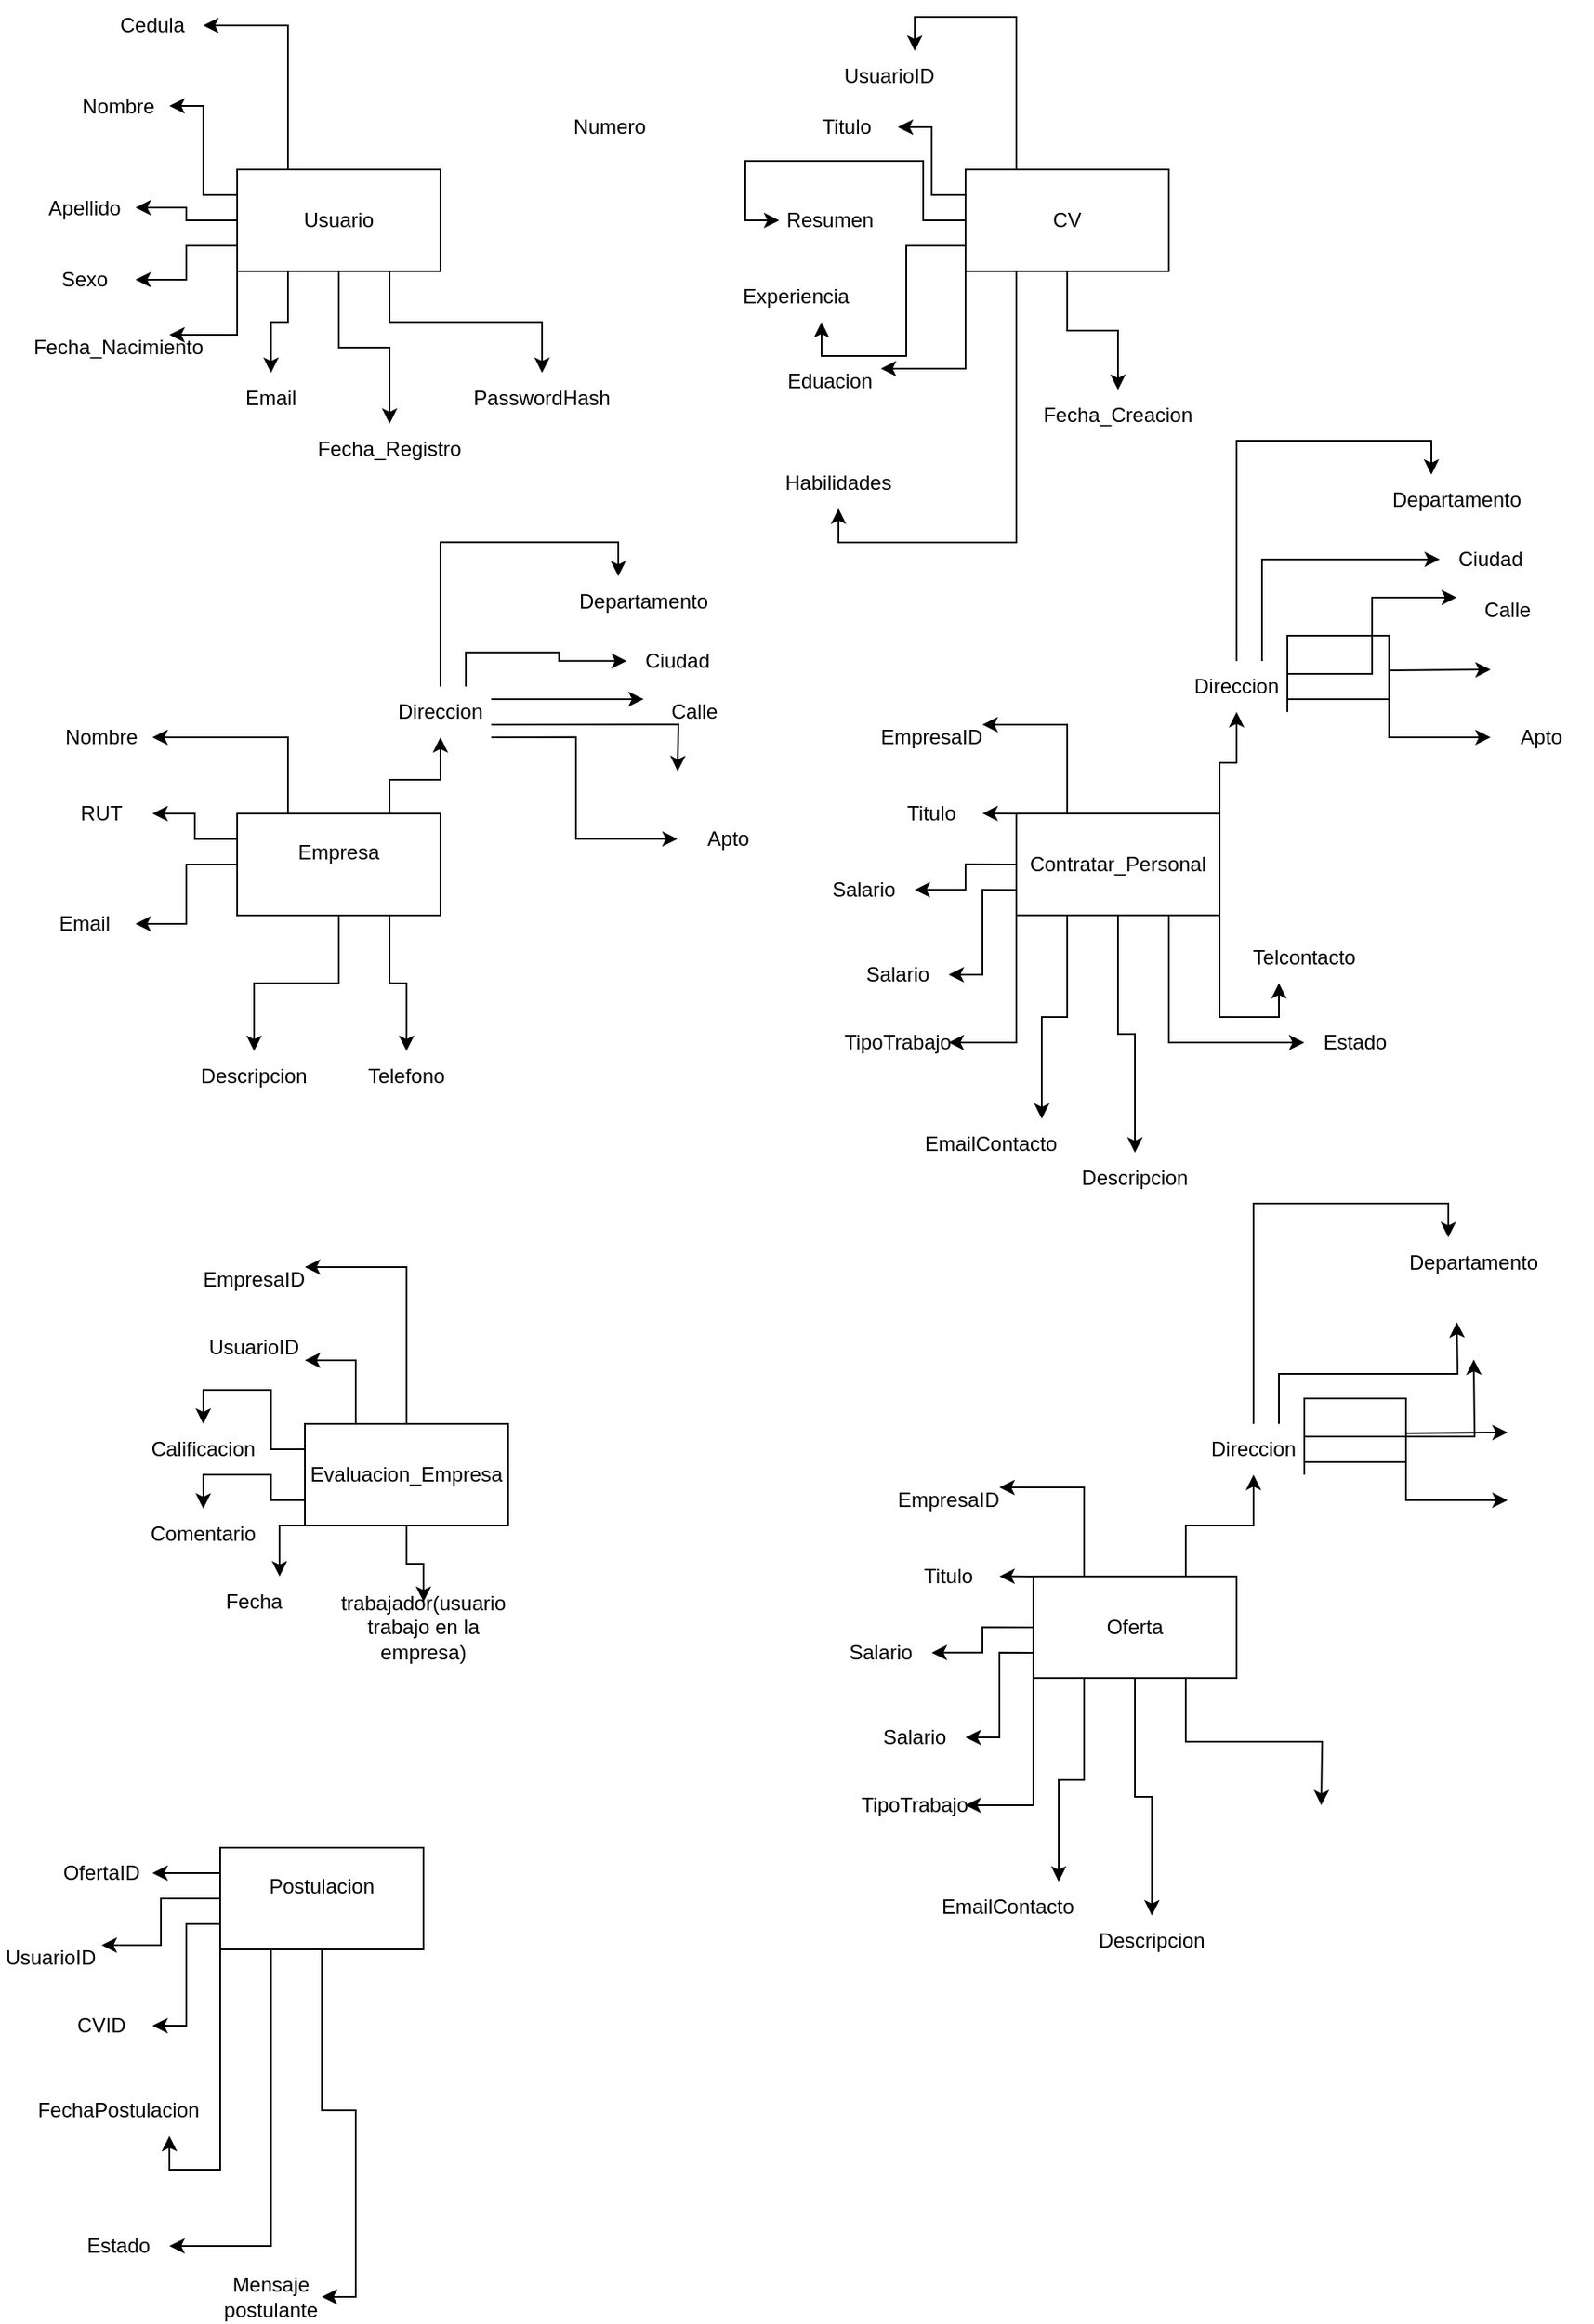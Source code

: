 <mxfile version="28.2.5">
  <diagram name="Page-1" id="8eJVJLrUUK0SaKUUy8hl">
    <mxGraphModel grid="1" page="1" gridSize="10" guides="1" tooltips="1" connect="1" arrows="1" fold="1" pageScale="1" pageWidth="850" pageHeight="1100" math="0" shadow="0">
      <root>
        <mxCell id="0" />
        <mxCell id="1" parent="0" />
        <mxCell id="w5va3JjHu1okgg3ugW5S-12" style="edgeStyle=orthogonalEdgeStyle;rounded=0;orthogonalLoop=1;jettySize=auto;html=1;exitX=0.5;exitY=1;exitDx=0;exitDy=0;entryX=0.5;entryY=0;entryDx=0;entryDy=0;" edge="1" parent="1" source="6ogqMMXzpXlUR42lpUt_-1" target="w5va3JjHu1okgg3ugW5S-11">
          <mxGeometry relative="1" as="geometry" />
        </mxCell>
        <mxCell id="w5va3JjHu1okgg3ugW5S-14" style="edgeStyle=orthogonalEdgeStyle;rounded=0;orthogonalLoop=1;jettySize=auto;html=1;exitX=0.25;exitY=1;exitDx=0;exitDy=0;entryX=0.5;entryY=1;entryDx=0;entryDy=0;" edge="1" parent="1" source="6ogqMMXzpXlUR42lpUt_-1" target="w5va3JjHu1okgg3ugW5S-10">
          <mxGeometry relative="1" as="geometry" />
        </mxCell>
        <mxCell id="w5va3JjHu1okgg3ugW5S-15" style="edgeStyle=orthogonalEdgeStyle;rounded=0;orthogonalLoop=1;jettySize=auto;html=1;exitX=0;exitY=1;exitDx=0;exitDy=0;entryX=1;entryY=0.25;entryDx=0;entryDy=0;" edge="1" parent="1" source="6ogqMMXzpXlUR42lpUt_-1" target="w5va3JjHu1okgg3ugW5S-9">
          <mxGeometry relative="1" as="geometry" />
        </mxCell>
        <mxCell id="w5va3JjHu1okgg3ugW5S-16" style="edgeStyle=orthogonalEdgeStyle;rounded=0;orthogonalLoop=1;jettySize=auto;html=1;exitX=0;exitY=0.75;exitDx=0;exitDy=0;entryX=0.75;entryY=1;entryDx=0;entryDy=0;" edge="1" parent="1" source="6ogqMMXzpXlUR42lpUt_-1" target="w5va3JjHu1okgg3ugW5S-8">
          <mxGeometry relative="1" as="geometry" />
        </mxCell>
        <mxCell id="w5va3JjHu1okgg3ugW5S-18" style="edgeStyle=orthogonalEdgeStyle;rounded=0;orthogonalLoop=1;jettySize=auto;html=1;exitX=0;exitY=0.5;exitDx=0;exitDy=0;entryX=0;entryY=0.5;entryDx=0;entryDy=0;" edge="1" parent="1" source="6ogqMMXzpXlUR42lpUt_-1" target="w5va3JjHu1okgg3ugW5S-7">
          <mxGeometry relative="1" as="geometry" />
        </mxCell>
        <mxCell id="w5va3JjHu1okgg3ugW5S-19" style="edgeStyle=orthogonalEdgeStyle;rounded=0;orthogonalLoop=1;jettySize=auto;html=1;exitX=0;exitY=0.25;exitDx=0;exitDy=0;entryX=1;entryY=0.5;entryDx=0;entryDy=0;" edge="1" parent="1" source="6ogqMMXzpXlUR42lpUt_-1" target="w5va3JjHu1okgg3ugW5S-6">
          <mxGeometry relative="1" as="geometry" />
        </mxCell>
        <mxCell id="w5va3JjHu1okgg3ugW5S-20" style="edgeStyle=orthogonalEdgeStyle;rounded=0;orthogonalLoop=1;jettySize=auto;html=1;exitX=0.25;exitY=0;exitDx=0;exitDy=0;entryX=0.75;entryY=0;entryDx=0;entryDy=0;" edge="1" parent="1" source="6ogqMMXzpXlUR42lpUt_-1" target="w5va3JjHu1okgg3ugW5S-5">
          <mxGeometry relative="1" as="geometry" />
        </mxCell>
        <mxCell id="6ogqMMXzpXlUR42lpUt_-1" value="CV" style="rounded=0;whiteSpace=wrap;html=1;" vertex="1" parent="1">
          <mxGeometry x="470" y="170" width="120" height="60" as="geometry" />
        </mxCell>
        <mxCell id="6ogqMMXzpXlUR42lpUt_-32" style="edgeStyle=orthogonalEdgeStyle;rounded=0;orthogonalLoop=1;jettySize=auto;html=1;exitX=0.75;exitY=1;exitDx=0;exitDy=0;entryX=0.5;entryY=0;entryDx=0;entryDy=0;" edge="1" parent="1" source="6ogqMMXzpXlUR42lpUt_-2" target="6ogqMMXzpXlUR42lpUt_-16">
          <mxGeometry relative="1" as="geometry" />
        </mxCell>
        <mxCell id="6ogqMMXzpXlUR42lpUt_-33" style="edgeStyle=orthogonalEdgeStyle;rounded=0;orthogonalLoop=1;jettySize=auto;html=1;exitX=0.5;exitY=1;exitDx=0;exitDy=0;entryX=0.5;entryY=0;entryDx=0;entryDy=0;" edge="1" parent="1" source="6ogqMMXzpXlUR42lpUt_-2" target="6ogqMMXzpXlUR42lpUt_-17">
          <mxGeometry relative="1" as="geometry" />
        </mxCell>
        <mxCell id="6ogqMMXzpXlUR42lpUt_-34" style="edgeStyle=orthogonalEdgeStyle;rounded=0;orthogonalLoop=1;jettySize=auto;html=1;exitX=0.25;exitY=1;exitDx=0;exitDy=0;entryX=0.5;entryY=0;entryDx=0;entryDy=0;" edge="1" parent="1" source="6ogqMMXzpXlUR42lpUt_-2" target="6ogqMMXzpXlUR42lpUt_-14">
          <mxGeometry relative="1" as="geometry" />
        </mxCell>
        <mxCell id="6ogqMMXzpXlUR42lpUt_-35" style="edgeStyle=orthogonalEdgeStyle;rounded=0;orthogonalLoop=1;jettySize=auto;html=1;exitX=0;exitY=1;exitDx=0;exitDy=0;entryX=1;entryY=0.25;entryDx=0;entryDy=0;" edge="1" parent="1" source="6ogqMMXzpXlUR42lpUt_-2" target="6ogqMMXzpXlUR42lpUt_-15">
          <mxGeometry relative="1" as="geometry" />
        </mxCell>
        <mxCell id="6ogqMMXzpXlUR42lpUt_-36" style="edgeStyle=orthogonalEdgeStyle;rounded=0;orthogonalLoop=1;jettySize=auto;html=1;exitX=0;exitY=0.75;exitDx=0;exitDy=0;entryX=1;entryY=0.5;entryDx=0;entryDy=0;" edge="1" parent="1" source="6ogqMMXzpXlUR42lpUt_-2" target="6ogqMMXzpXlUR42lpUt_-21">
          <mxGeometry relative="1" as="geometry" />
        </mxCell>
        <mxCell id="6ogqMMXzpXlUR42lpUt_-37" style="edgeStyle=orthogonalEdgeStyle;rounded=0;orthogonalLoop=1;jettySize=auto;html=1;exitX=0;exitY=0.5;exitDx=0;exitDy=0;entryX=1;entryY=0.25;entryDx=0;entryDy=0;" edge="1" parent="1" source="6ogqMMXzpXlUR42lpUt_-2" target="6ogqMMXzpXlUR42lpUt_-11">
          <mxGeometry relative="1" as="geometry" />
        </mxCell>
        <mxCell id="6ogqMMXzpXlUR42lpUt_-38" style="edgeStyle=orthogonalEdgeStyle;rounded=0;orthogonalLoop=1;jettySize=auto;html=1;exitX=0;exitY=0.25;exitDx=0;exitDy=0;entryX=1;entryY=0.25;entryDx=0;entryDy=0;" edge="1" parent="1" source="6ogqMMXzpXlUR42lpUt_-2" target="6ogqMMXzpXlUR42lpUt_-9">
          <mxGeometry relative="1" as="geometry" />
        </mxCell>
        <mxCell id="6ogqMMXzpXlUR42lpUt_-39" style="edgeStyle=orthogonalEdgeStyle;rounded=0;orthogonalLoop=1;jettySize=auto;html=1;exitX=0.25;exitY=0;exitDx=0;exitDy=0;entryX=1;entryY=0.5;entryDx=0;entryDy=0;" edge="1" parent="1" source="6ogqMMXzpXlUR42lpUt_-2" target="6ogqMMXzpXlUR42lpUt_-13">
          <mxGeometry relative="1" as="geometry" />
        </mxCell>
        <mxCell id="6ogqMMXzpXlUR42lpUt_-2" value="Usuario" style="rounded=0;whiteSpace=wrap;html=1;" vertex="1" parent="1">
          <mxGeometry x="40" y="170" width="120" height="60" as="geometry" />
        </mxCell>
        <mxCell id="w5va3JjHu1okgg3ugW5S-27" style="edgeStyle=orthogonalEdgeStyle;rounded=0;orthogonalLoop=1;jettySize=auto;html=1;exitX=0.25;exitY=0;exitDx=0;exitDy=0;entryX=1;entryY=0.5;entryDx=0;entryDy=0;" edge="1" parent="1" source="6ogqMMXzpXlUR42lpUt_-3" target="w5va3JjHu1okgg3ugW5S-21">
          <mxGeometry relative="1" as="geometry" />
        </mxCell>
        <mxCell id="w5va3JjHu1okgg3ugW5S-28" style="edgeStyle=orthogonalEdgeStyle;rounded=0;orthogonalLoop=1;jettySize=auto;html=1;exitX=0;exitY=0.25;exitDx=0;exitDy=0;entryX=1;entryY=0.5;entryDx=0;entryDy=0;" edge="1" parent="1" source="6ogqMMXzpXlUR42lpUt_-3" target="w5va3JjHu1okgg3ugW5S-22">
          <mxGeometry relative="1" as="geometry" />
        </mxCell>
        <mxCell id="w5va3JjHu1okgg3ugW5S-29" style="edgeStyle=orthogonalEdgeStyle;rounded=0;orthogonalLoop=1;jettySize=auto;html=1;exitX=0;exitY=0.5;exitDx=0;exitDy=0;entryX=1;entryY=0.5;entryDx=0;entryDy=0;" edge="1" parent="1" source="6ogqMMXzpXlUR42lpUt_-3" target="w5va3JjHu1okgg3ugW5S-23">
          <mxGeometry relative="1" as="geometry" />
        </mxCell>
        <mxCell id="w5va3JjHu1okgg3ugW5S-30" style="edgeStyle=orthogonalEdgeStyle;rounded=0;orthogonalLoop=1;jettySize=auto;html=1;exitX=0.5;exitY=1;exitDx=0;exitDy=0;entryX=0.5;entryY=0;entryDx=0;entryDy=0;" edge="1" parent="1" source="6ogqMMXzpXlUR42lpUt_-3" target="w5va3JjHu1okgg3ugW5S-26">
          <mxGeometry relative="1" as="geometry" />
        </mxCell>
        <mxCell id="w5va3JjHu1okgg3ugW5S-31" style="edgeStyle=orthogonalEdgeStyle;rounded=0;orthogonalLoop=1;jettySize=auto;html=1;exitX=0.75;exitY=1;exitDx=0;exitDy=0;entryX=0.5;entryY=0;entryDx=0;entryDy=0;" edge="1" parent="1" source="6ogqMMXzpXlUR42lpUt_-3" target="w5va3JjHu1okgg3ugW5S-24">
          <mxGeometry relative="1" as="geometry" />
        </mxCell>
        <mxCell id="w5va3JjHu1okgg3ugW5S-32" style="edgeStyle=orthogonalEdgeStyle;rounded=0;orthogonalLoop=1;jettySize=auto;html=1;exitX=0.75;exitY=0;exitDx=0;exitDy=0;" edge="1" parent="1" source="6ogqMMXzpXlUR42lpUt_-3" target="6ogqMMXzpXlUR42lpUt_-8">
          <mxGeometry relative="1" as="geometry">
            <mxPoint x="160" y="510" as="targetPoint" />
            <Array as="points">
              <mxPoint x="130" y="530" />
              <mxPoint x="160" y="530" />
            </Array>
          </mxGeometry>
        </mxCell>
        <mxCell id="6ogqMMXzpXlUR42lpUt_-3" value="Empresa&lt;div&gt;&lt;br&gt;&lt;/div&gt;" style="rounded=0;whiteSpace=wrap;html=1;" vertex="1" parent="1">
          <mxGeometry x="40" y="550" width="120" height="60" as="geometry" />
        </mxCell>
        <mxCell id="w5va3JjHu1okgg3ugW5S-129" style="edgeStyle=orthogonalEdgeStyle;rounded=0;orthogonalLoop=1;jettySize=auto;html=1;exitX=0.5;exitY=0;exitDx=0;exitDy=0;entryX=1;entryY=0.25;entryDx=0;entryDy=0;" edge="1" parent="1" source="6ogqMMXzpXlUR42lpUt_-5" target="w5va3JjHu1okgg3ugW5S-123">
          <mxGeometry relative="1" as="geometry" />
        </mxCell>
        <mxCell id="w5va3JjHu1okgg3ugW5S-130" style="edgeStyle=orthogonalEdgeStyle;rounded=0;orthogonalLoop=1;jettySize=auto;html=1;exitX=0.25;exitY=0;exitDx=0;exitDy=0;entryX=1;entryY=0.75;entryDx=0;entryDy=0;" edge="1" parent="1" source="6ogqMMXzpXlUR42lpUt_-5" target="w5va3JjHu1okgg3ugW5S-124">
          <mxGeometry relative="1" as="geometry" />
        </mxCell>
        <mxCell id="w5va3JjHu1okgg3ugW5S-131" style="edgeStyle=orthogonalEdgeStyle;rounded=0;orthogonalLoop=1;jettySize=auto;html=1;exitX=0;exitY=0.25;exitDx=0;exitDy=0;entryX=0.5;entryY=0;entryDx=0;entryDy=0;" edge="1" parent="1" source="6ogqMMXzpXlUR42lpUt_-5" target="w5va3JjHu1okgg3ugW5S-125">
          <mxGeometry relative="1" as="geometry" />
        </mxCell>
        <mxCell id="w5va3JjHu1okgg3ugW5S-132" style="edgeStyle=orthogonalEdgeStyle;rounded=0;orthogonalLoop=1;jettySize=auto;html=1;exitX=0;exitY=0.75;exitDx=0;exitDy=0;entryX=0.5;entryY=0;entryDx=0;entryDy=0;" edge="1" parent="1" source="6ogqMMXzpXlUR42lpUt_-5" target="w5va3JjHu1okgg3ugW5S-126">
          <mxGeometry relative="1" as="geometry" />
        </mxCell>
        <mxCell id="w5va3JjHu1okgg3ugW5S-133" style="edgeStyle=orthogonalEdgeStyle;rounded=0;orthogonalLoop=1;jettySize=auto;html=1;exitX=0;exitY=1;exitDx=0;exitDy=0;entryX=0.75;entryY=0;entryDx=0;entryDy=0;" edge="1" parent="1" source="6ogqMMXzpXlUR42lpUt_-5" target="w5va3JjHu1okgg3ugW5S-127">
          <mxGeometry relative="1" as="geometry" />
        </mxCell>
        <mxCell id="w5va3JjHu1okgg3ugW5S-134" style="edgeStyle=orthogonalEdgeStyle;rounded=0;orthogonalLoop=1;jettySize=auto;html=1;exitX=0.5;exitY=1;exitDx=0;exitDy=0;entryX=0.5;entryY=0;entryDx=0;entryDy=0;" edge="1" parent="1" source="6ogqMMXzpXlUR42lpUt_-5" target="w5va3JjHu1okgg3ugW5S-128">
          <mxGeometry relative="1" as="geometry" />
        </mxCell>
        <mxCell id="6ogqMMXzpXlUR42lpUt_-5" value="Evaluacion_Empresa" style="rounded=0;whiteSpace=wrap;html=1;" vertex="1" parent="1">
          <mxGeometry x="80" y="910" width="120" height="60" as="geometry" />
        </mxCell>
        <mxCell id="w5va3JjHu1okgg3ugW5S-43" style="edgeStyle=orthogonalEdgeStyle;rounded=0;orthogonalLoop=1;jettySize=auto;html=1;exitX=0.25;exitY=0;exitDx=0;exitDy=0;entryX=1;entryY=0.25;entryDx=0;entryDy=0;" edge="1" parent="1" source="6ogqMMXzpXlUR42lpUt_-6" target="w5va3JjHu1okgg3ugW5S-33">
          <mxGeometry relative="1" as="geometry" />
        </mxCell>
        <mxCell id="w5va3JjHu1okgg3ugW5S-44" style="edgeStyle=orthogonalEdgeStyle;rounded=0;orthogonalLoop=1;jettySize=auto;html=1;exitX=0;exitY=0;exitDx=0;exitDy=0;entryX=1;entryY=0.5;entryDx=0;entryDy=0;" edge="1" parent="1" source="6ogqMMXzpXlUR42lpUt_-6" target="w5va3JjHu1okgg3ugW5S-34">
          <mxGeometry relative="1" as="geometry" />
        </mxCell>
        <mxCell id="w5va3JjHu1okgg3ugW5S-45" style="edgeStyle=orthogonalEdgeStyle;rounded=0;orthogonalLoop=1;jettySize=auto;html=1;exitX=0;exitY=0.5;exitDx=0;exitDy=0;entryX=1;entryY=0.5;entryDx=0;entryDy=0;" edge="1" parent="1" source="6ogqMMXzpXlUR42lpUt_-6" target="w5va3JjHu1okgg3ugW5S-36">
          <mxGeometry relative="1" as="geometry" />
        </mxCell>
        <mxCell id="w5va3JjHu1okgg3ugW5S-48" style="edgeStyle=orthogonalEdgeStyle;rounded=0;orthogonalLoop=1;jettySize=auto;html=1;exitX=0;exitY=0.75;exitDx=0;exitDy=0;entryX=1;entryY=0.5;entryDx=0;entryDy=0;" edge="1" parent="1" source="6ogqMMXzpXlUR42lpUt_-6" target="w5va3JjHu1okgg3ugW5S-37">
          <mxGeometry relative="1" as="geometry" />
        </mxCell>
        <mxCell id="w5va3JjHu1okgg3ugW5S-51" style="edgeStyle=orthogonalEdgeStyle;rounded=0;orthogonalLoop=1;jettySize=auto;html=1;exitX=0;exitY=1;exitDx=0;exitDy=0;entryX=1;entryY=0.5;entryDx=0;entryDy=0;" edge="1" parent="1" source="6ogqMMXzpXlUR42lpUt_-6" target="w5va3JjHu1okgg3ugW5S-38">
          <mxGeometry relative="1" as="geometry" />
        </mxCell>
        <mxCell id="w5va3JjHu1okgg3ugW5S-52" style="edgeStyle=orthogonalEdgeStyle;rounded=0;orthogonalLoop=1;jettySize=auto;html=1;exitX=0.25;exitY=1;exitDx=0;exitDy=0;entryX=1;entryY=0;entryDx=0;entryDy=0;" edge="1" parent="1" source="6ogqMMXzpXlUR42lpUt_-6" target="w5va3JjHu1okgg3ugW5S-39">
          <mxGeometry relative="1" as="geometry" />
        </mxCell>
        <mxCell id="w5va3JjHu1okgg3ugW5S-53" style="edgeStyle=orthogonalEdgeStyle;rounded=0;orthogonalLoop=1;jettySize=auto;html=1;exitX=0.5;exitY=1;exitDx=0;exitDy=0;entryX=0.5;entryY=0;entryDx=0;entryDy=0;" edge="1" parent="1" source="6ogqMMXzpXlUR42lpUt_-6" target="w5va3JjHu1okgg3ugW5S-41">
          <mxGeometry relative="1" as="geometry" />
        </mxCell>
        <mxCell id="w5va3JjHu1okgg3ugW5S-54" style="edgeStyle=orthogonalEdgeStyle;rounded=0;orthogonalLoop=1;jettySize=auto;html=1;exitX=0.75;exitY=1;exitDx=0;exitDy=0;entryX=0;entryY=0.5;entryDx=0;entryDy=0;" edge="1" parent="1" source="6ogqMMXzpXlUR42lpUt_-6" target="w5va3JjHu1okgg3ugW5S-42">
          <mxGeometry relative="1" as="geometry" />
        </mxCell>
        <mxCell id="w5va3JjHu1okgg3ugW5S-55" style="edgeStyle=orthogonalEdgeStyle;rounded=0;orthogonalLoop=1;jettySize=auto;html=1;exitX=1;exitY=1;exitDx=0;exitDy=0;entryX=0.25;entryY=1;entryDx=0;entryDy=0;" edge="1" parent="1" source="6ogqMMXzpXlUR42lpUt_-6" target="w5va3JjHu1okgg3ugW5S-40">
          <mxGeometry relative="1" as="geometry" />
        </mxCell>
        <mxCell id="w5va3JjHu1okgg3ugW5S-67" style="edgeStyle=orthogonalEdgeStyle;rounded=0;orthogonalLoop=1;jettySize=auto;html=1;exitX=1;exitY=0;exitDx=0;exitDy=0;entryX=0.5;entryY=1;entryDx=0;entryDy=0;" edge="1" parent="1" source="6ogqMMXzpXlUR42lpUt_-6" target="w5va3JjHu1okgg3ugW5S-62">
          <mxGeometry relative="1" as="geometry" />
        </mxCell>
        <mxCell id="6ogqMMXzpXlUR42lpUt_-6" value="Contratar_Personal" style="rounded=0;whiteSpace=wrap;html=1;" vertex="1" parent="1">
          <mxGeometry x="500" y="549.94" width="120" height="60" as="geometry" />
        </mxCell>
        <mxCell id="6ogqMMXzpXlUR42lpUt_-43" style="edgeStyle=orthogonalEdgeStyle;rounded=0;orthogonalLoop=1;jettySize=auto;html=1;exitX=0.75;exitY=0;exitDx=0;exitDy=0;entryX=0;entryY=0.5;entryDx=0;entryDy=0;" edge="1" parent="1" source="6ogqMMXzpXlUR42lpUt_-8" target="6ogqMMXzpXlUR42lpUt_-23">
          <mxGeometry relative="1" as="geometry" />
        </mxCell>
        <mxCell id="6ogqMMXzpXlUR42lpUt_-46" style="edgeStyle=orthogonalEdgeStyle;rounded=0;orthogonalLoop=1;jettySize=auto;html=1;exitX=1;exitY=0.75;exitDx=0;exitDy=0;entryX=0;entryY=0.5;entryDx=0;entryDy=0;" edge="1" parent="1" source="6ogqMMXzpXlUR42lpUt_-8">
          <mxGeometry relative="1" as="geometry">
            <mxPoint x="300" y="524.94" as="targetPoint" />
          </mxGeometry>
        </mxCell>
        <mxCell id="6ogqMMXzpXlUR42lpUt_-47" style="edgeStyle=orthogonalEdgeStyle;rounded=0;orthogonalLoop=1;jettySize=auto;html=1;exitX=1;exitY=1;exitDx=0;exitDy=0;entryX=0;entryY=0.5;entryDx=0;entryDy=0;" edge="1" parent="1" source="6ogqMMXzpXlUR42lpUt_-8" target="6ogqMMXzpXlUR42lpUt_-26">
          <mxGeometry relative="1" as="geometry">
            <Array as="points">
              <mxPoint x="240" y="504.94" />
              <mxPoint x="240" y="564.94" />
            </Array>
          </mxGeometry>
        </mxCell>
        <mxCell id="w5va3JjHu1okgg3ugW5S-1" style="edgeStyle=orthogonalEdgeStyle;rounded=0;orthogonalLoop=1;jettySize=auto;html=1;exitX=1;exitY=0.25;exitDx=0;exitDy=0;entryX=0;entryY=0.25;entryDx=0;entryDy=0;" edge="1" parent="1" source="6ogqMMXzpXlUR42lpUt_-8" target="6ogqMMXzpXlUR42lpUt_-24">
          <mxGeometry relative="1" as="geometry" />
        </mxCell>
        <mxCell id="w5va3JjHu1okgg3ugW5S-4" style="edgeStyle=orthogonalEdgeStyle;rounded=0;orthogonalLoop=1;jettySize=auto;html=1;exitX=0.5;exitY=0;exitDx=0;exitDy=0;entryX=0.25;entryY=0;entryDx=0;entryDy=0;" edge="1" parent="1" source="6ogqMMXzpXlUR42lpUt_-8" target="6ogqMMXzpXlUR42lpUt_-22">
          <mxGeometry relative="1" as="geometry" />
        </mxCell>
        <mxCell id="6ogqMMXzpXlUR42lpUt_-8" value="&lt;div&gt;Direccion&lt;/div&gt;" style="text;html=1;align=center;verticalAlign=middle;whiteSpace=wrap;rounded=0;" vertex="1" parent="1">
          <mxGeometry x="130" y="474.94" width="60" height="30" as="geometry" />
        </mxCell>
        <mxCell id="6ogqMMXzpXlUR42lpUt_-9" value="Nombre&lt;div&gt;&lt;br&gt;&lt;/div&gt;" style="text;html=1;align=center;verticalAlign=middle;whiteSpace=wrap;rounded=0;" vertex="1" parent="1">
          <mxGeometry x="-60" y="125" width="60" height="30" as="geometry" />
        </mxCell>
        <mxCell id="6ogqMMXzpXlUR42lpUt_-10" style="edgeStyle=orthogonalEdgeStyle;rounded=0;orthogonalLoop=1;jettySize=auto;html=1;exitX=0.5;exitY=1;exitDx=0;exitDy=0;" edge="1" parent="1" source="6ogqMMXzpXlUR42lpUt_-9" target="6ogqMMXzpXlUR42lpUt_-9">
          <mxGeometry relative="1" as="geometry" />
        </mxCell>
        <mxCell id="6ogqMMXzpXlUR42lpUt_-11" value="Apellido&lt;div&gt;&lt;br&gt;&lt;/div&gt;" style="text;html=1;align=center;verticalAlign=middle;whiteSpace=wrap;rounded=0;" vertex="1" parent="1">
          <mxGeometry x="-80" y="185" width="60" height="30" as="geometry" />
        </mxCell>
        <mxCell id="6ogqMMXzpXlUR42lpUt_-13" value="Cedula" style="text;html=1;align=center;verticalAlign=middle;whiteSpace=wrap;rounded=0;" vertex="1" parent="1">
          <mxGeometry x="-40" y="70" width="60" height="30" as="geometry" />
        </mxCell>
        <mxCell id="6ogqMMXzpXlUR42lpUt_-14" value="Email" style="text;html=1;align=center;verticalAlign=middle;whiteSpace=wrap;rounded=0;" vertex="1" parent="1">
          <mxGeometry x="30" y="290" width="60" height="30" as="geometry" />
        </mxCell>
        <mxCell id="6ogqMMXzpXlUR42lpUt_-15" value="Fecha_Nacimiento" style="text;html=1;align=center;verticalAlign=middle;whiteSpace=wrap;rounded=0;" vertex="1" parent="1">
          <mxGeometry x="-60" y="260" width="60" height="30" as="geometry" />
        </mxCell>
        <mxCell id="6ogqMMXzpXlUR42lpUt_-16" value="&lt;div&gt;PasswordHash&lt;/div&gt;" style="text;html=1;align=center;verticalAlign=middle;whiteSpace=wrap;rounded=0;" vertex="1" parent="1">
          <mxGeometry x="190" y="290" width="60" height="30" as="geometry" />
        </mxCell>
        <mxCell id="6ogqMMXzpXlUR42lpUt_-17" value="Fecha_Registro" style="text;html=1;align=center;verticalAlign=middle;whiteSpace=wrap;rounded=0;" vertex="1" parent="1">
          <mxGeometry x="100" y="320" width="60" height="30" as="geometry" />
        </mxCell>
        <mxCell id="6ogqMMXzpXlUR42lpUt_-21" value="Sexo" style="text;html=1;align=center;verticalAlign=middle;whiteSpace=wrap;rounded=0;" vertex="1" parent="1">
          <mxGeometry x="-80" y="220" width="60" height="30" as="geometry" />
        </mxCell>
        <mxCell id="6ogqMMXzpXlUR42lpUt_-22" value="Departamento" style="text;html=1;align=center;verticalAlign=middle;whiteSpace=wrap;rounded=0;" vertex="1" parent="1">
          <mxGeometry x="250" y="409.94" width="60" height="30" as="geometry" />
        </mxCell>
        <mxCell id="6ogqMMXzpXlUR42lpUt_-23" value="Ciudad" style="text;html=1;align=center;verticalAlign=middle;whiteSpace=wrap;rounded=0;" vertex="1" parent="1">
          <mxGeometry x="270" y="444.94" width="60" height="30" as="geometry" />
        </mxCell>
        <mxCell id="6ogqMMXzpXlUR42lpUt_-24" value="Calle" style="text;html=1;align=center;verticalAlign=middle;whiteSpace=wrap;rounded=0;" vertex="1" parent="1">
          <mxGeometry x="280" y="474.94" width="60" height="30" as="geometry" />
        </mxCell>
        <mxCell id="6ogqMMXzpXlUR42lpUt_-25" value="Numero" style="text;html=1;align=center;verticalAlign=middle;whiteSpace=wrap;rounded=0;" vertex="1" parent="1">
          <mxGeometry x="230" y="130" width="60" height="30" as="geometry" />
        </mxCell>
        <mxCell id="6ogqMMXzpXlUR42lpUt_-26" value="Apto" style="text;html=1;align=center;verticalAlign=middle;whiteSpace=wrap;rounded=0;" vertex="1" parent="1">
          <mxGeometry x="300" y="549.94" width="60" height="30" as="geometry" />
        </mxCell>
        <mxCell id="w5va3JjHu1okgg3ugW5S-5" value="UsuarioID" style="text;html=1;align=center;verticalAlign=middle;whiteSpace=wrap;rounded=0;" vertex="1" parent="1">
          <mxGeometry x="395" y="100" width="60" height="30" as="geometry" />
        </mxCell>
        <mxCell id="w5va3JjHu1okgg3ugW5S-6" value="Titulo" style="text;html=1;align=center;verticalAlign=middle;whiteSpace=wrap;rounded=0;" vertex="1" parent="1">
          <mxGeometry x="370" y="130" width="60" height="30" as="geometry" />
        </mxCell>
        <mxCell id="w5va3JjHu1okgg3ugW5S-7" value="Resumen" style="text;html=1;align=center;verticalAlign=middle;whiteSpace=wrap;rounded=0;" vertex="1" parent="1">
          <mxGeometry x="360" y="185" width="60" height="30" as="geometry" />
        </mxCell>
        <mxCell id="w5va3JjHu1okgg3ugW5S-8" value="Experiencia" style="text;html=1;align=center;verticalAlign=middle;whiteSpace=wrap;rounded=0;" vertex="1" parent="1">
          <mxGeometry x="340" y="230" width="60" height="30" as="geometry" />
        </mxCell>
        <mxCell id="w5va3JjHu1okgg3ugW5S-9" value="Eduacion" style="text;html=1;align=center;verticalAlign=middle;whiteSpace=wrap;rounded=0;" vertex="1" parent="1">
          <mxGeometry x="360" y="280" width="60" height="30" as="geometry" />
        </mxCell>
        <mxCell id="w5va3JjHu1okgg3ugW5S-10" value="Habilidades" style="text;html=1;align=center;verticalAlign=middle;whiteSpace=wrap;rounded=0;" vertex="1" parent="1">
          <mxGeometry x="365" y="340" width="60" height="30" as="geometry" />
        </mxCell>
        <mxCell id="w5va3JjHu1okgg3ugW5S-11" value="Fecha_Creacion" style="text;html=1;align=center;verticalAlign=middle;whiteSpace=wrap;rounded=0;" vertex="1" parent="1">
          <mxGeometry x="530" y="300" width="60" height="30" as="geometry" />
        </mxCell>
        <mxCell id="w5va3JjHu1okgg3ugW5S-21" value="Nombre" style="text;html=1;align=center;verticalAlign=middle;whiteSpace=wrap;rounded=0;" vertex="1" parent="1">
          <mxGeometry x="-70" y="490" width="60" height="30" as="geometry" />
        </mxCell>
        <mxCell id="w5va3JjHu1okgg3ugW5S-22" value="RUT" style="text;html=1;align=center;verticalAlign=middle;whiteSpace=wrap;rounded=0;" vertex="1" parent="1">
          <mxGeometry x="-70" y="535" width="60" height="30" as="geometry" />
        </mxCell>
        <mxCell id="w5va3JjHu1okgg3ugW5S-23" value="Email" style="text;html=1;align=center;verticalAlign=middle;whiteSpace=wrap;rounded=0;" vertex="1" parent="1">
          <mxGeometry x="-80" y="600" width="60" height="30" as="geometry" />
        </mxCell>
        <mxCell id="w5va3JjHu1okgg3ugW5S-24" value="Telefono" style="text;html=1;align=center;verticalAlign=middle;whiteSpace=wrap;rounded=0;" vertex="1" parent="1">
          <mxGeometry x="110" y="690" width="60" height="30" as="geometry" />
        </mxCell>
        <mxCell id="w5va3JjHu1okgg3ugW5S-26" value="Descripcion" style="text;html=1;align=center;verticalAlign=middle;whiteSpace=wrap;rounded=0;" vertex="1" parent="1">
          <mxGeometry x="20" y="690" width="60" height="30" as="geometry" />
        </mxCell>
        <mxCell id="w5va3JjHu1okgg3ugW5S-33" value="EmpresaID" style="text;html=1;align=center;verticalAlign=middle;whiteSpace=wrap;rounded=0;" vertex="1" parent="1">
          <mxGeometry x="420" y="490" width="60" height="30" as="geometry" />
        </mxCell>
        <mxCell id="w5va3JjHu1okgg3ugW5S-34" value="Titulo" style="text;html=1;align=center;verticalAlign=middle;whiteSpace=wrap;rounded=0;" vertex="1" parent="1">
          <mxGeometry x="420" y="535" width="60" height="30" as="geometry" />
        </mxCell>
        <mxCell id="w5va3JjHu1okgg3ugW5S-35" style="edgeStyle=orthogonalEdgeStyle;rounded=0;orthogonalLoop=1;jettySize=auto;html=1;exitX=0.5;exitY=1;exitDx=0;exitDy=0;" edge="1" parent="1" source="w5va3JjHu1okgg3ugW5S-34" target="w5va3JjHu1okgg3ugW5S-34">
          <mxGeometry relative="1" as="geometry" />
        </mxCell>
        <mxCell id="w5va3JjHu1okgg3ugW5S-36" value="Salario" style="text;html=1;align=center;verticalAlign=middle;whiteSpace=wrap;rounded=0;" vertex="1" parent="1">
          <mxGeometry x="380" y="579.94" width="60" height="30" as="geometry" />
        </mxCell>
        <mxCell id="w5va3JjHu1okgg3ugW5S-37" value="Salario" style="text;html=1;align=center;verticalAlign=middle;whiteSpace=wrap;rounded=0;" vertex="1" parent="1">
          <mxGeometry x="400" y="630" width="60" height="30" as="geometry" />
        </mxCell>
        <mxCell id="w5va3JjHu1okgg3ugW5S-38" value="TipoTrabajo" style="text;html=1;align=center;verticalAlign=middle;whiteSpace=wrap;rounded=0;" vertex="1" parent="1">
          <mxGeometry x="400" y="670" width="60" height="30" as="geometry" />
        </mxCell>
        <mxCell id="w5va3JjHu1okgg3ugW5S-39" value="EmailContacto" style="text;html=1;align=center;verticalAlign=middle;whiteSpace=wrap;rounded=0;" vertex="1" parent="1">
          <mxGeometry x="455" y="730" width="60" height="30" as="geometry" />
        </mxCell>
        <mxCell id="w5va3JjHu1okgg3ugW5S-40" value="Telcontacto" style="text;html=1;align=center;verticalAlign=middle;whiteSpace=wrap;rounded=0;" vertex="1" parent="1">
          <mxGeometry x="640" y="620" width="60" height="30" as="geometry" />
        </mxCell>
        <mxCell id="w5va3JjHu1okgg3ugW5S-41" value="Descripcion" style="text;html=1;align=center;verticalAlign=middle;whiteSpace=wrap;rounded=0;" vertex="1" parent="1">
          <mxGeometry x="540" y="750" width="60" height="30" as="geometry" />
        </mxCell>
        <mxCell id="w5va3JjHu1okgg3ugW5S-42" value="Estado" style="text;html=1;align=center;verticalAlign=middle;whiteSpace=wrap;rounded=0;" vertex="1" parent="1">
          <mxGeometry x="670" y="670" width="60" height="30" as="geometry" />
        </mxCell>
        <mxCell id="w5va3JjHu1okgg3ugW5S-57" style="edgeStyle=orthogonalEdgeStyle;rounded=0;orthogonalLoop=1;jettySize=auto;html=1;exitX=0.75;exitY=0;exitDx=0;exitDy=0;entryX=0;entryY=0.5;entryDx=0;entryDy=0;" edge="1" parent="1" source="w5va3JjHu1okgg3ugW5S-62" target="w5va3JjHu1okgg3ugW5S-64">
          <mxGeometry relative="1" as="geometry" />
        </mxCell>
        <mxCell id="w5va3JjHu1okgg3ugW5S-58" style="edgeStyle=orthogonalEdgeStyle;rounded=0;orthogonalLoop=1;jettySize=auto;html=1;exitX=1;exitY=0.75;exitDx=0;exitDy=0;entryX=0;entryY=0.5;entryDx=0;entryDy=0;" edge="1" parent="1" source="w5va3JjHu1okgg3ugW5S-62">
          <mxGeometry relative="1" as="geometry">
            <mxPoint x="780" y="464.99" as="targetPoint" />
          </mxGeometry>
        </mxCell>
        <mxCell id="w5va3JjHu1okgg3ugW5S-59" style="edgeStyle=orthogonalEdgeStyle;rounded=0;orthogonalLoop=1;jettySize=auto;html=1;exitX=1;exitY=1;exitDx=0;exitDy=0;entryX=0;entryY=0.5;entryDx=0;entryDy=0;" edge="1" parent="1" source="w5va3JjHu1okgg3ugW5S-62" target="w5va3JjHu1okgg3ugW5S-66">
          <mxGeometry relative="1" as="geometry">
            <Array as="points">
              <mxPoint x="720" y="444.99" />
              <mxPoint x="720" y="504.99" />
            </Array>
          </mxGeometry>
        </mxCell>
        <mxCell id="w5va3JjHu1okgg3ugW5S-60" style="edgeStyle=orthogonalEdgeStyle;rounded=0;orthogonalLoop=1;jettySize=auto;html=1;exitX=1;exitY=0.25;exitDx=0;exitDy=0;entryX=0;entryY=0.25;entryDx=0;entryDy=0;" edge="1" parent="1" source="w5va3JjHu1okgg3ugW5S-62" target="w5va3JjHu1okgg3ugW5S-65">
          <mxGeometry relative="1" as="geometry" />
        </mxCell>
        <mxCell id="w5va3JjHu1okgg3ugW5S-61" style="edgeStyle=orthogonalEdgeStyle;rounded=0;orthogonalLoop=1;jettySize=auto;html=1;exitX=0.5;exitY=0;exitDx=0;exitDy=0;entryX=0.25;entryY=0;entryDx=0;entryDy=0;" edge="1" parent="1" source="w5va3JjHu1okgg3ugW5S-62" target="w5va3JjHu1okgg3ugW5S-63">
          <mxGeometry relative="1" as="geometry" />
        </mxCell>
        <mxCell id="w5va3JjHu1okgg3ugW5S-62" value="&lt;div&gt;Direccion&lt;/div&gt;" style="text;html=1;align=center;verticalAlign=middle;whiteSpace=wrap;rounded=0;" vertex="1" parent="1">
          <mxGeometry x="600" y="460" width="60" height="30" as="geometry" />
        </mxCell>
        <mxCell id="w5va3JjHu1okgg3ugW5S-63" value="Departamento" style="text;html=1;align=center;verticalAlign=middle;whiteSpace=wrap;rounded=0;" vertex="1" parent="1">
          <mxGeometry x="730" y="349.99" width="60" height="30" as="geometry" />
        </mxCell>
        <mxCell id="w5va3JjHu1okgg3ugW5S-64" value="Ciudad" style="text;html=1;align=center;verticalAlign=middle;whiteSpace=wrap;rounded=0;" vertex="1" parent="1">
          <mxGeometry x="750" y="384.99" width="60" height="30" as="geometry" />
        </mxCell>
        <mxCell id="w5va3JjHu1okgg3ugW5S-65" value="Calle" style="text;html=1;align=center;verticalAlign=middle;whiteSpace=wrap;rounded=0;" vertex="1" parent="1">
          <mxGeometry x="760" y="414.99" width="60" height="30" as="geometry" />
        </mxCell>
        <mxCell id="w5va3JjHu1okgg3ugW5S-66" value="Apto" style="text;html=1;align=center;verticalAlign=middle;whiteSpace=wrap;rounded=0;" vertex="1" parent="1">
          <mxGeometry x="780" y="489.99" width="60" height="30" as="geometry" />
        </mxCell>
        <mxCell id="w5va3JjHu1okgg3ugW5S-97" style="edgeStyle=orthogonalEdgeStyle;rounded=0;orthogonalLoop=1;jettySize=auto;html=1;exitX=0.5;exitY=0;exitDx=0;exitDy=0;entryX=0.25;entryY=0;entryDx=0;entryDy=0;" edge="1" parent="1" source="w5va3JjHu1okgg3ugW5S-119" target="w5va3JjHu1okgg3ugW5S-120">
          <mxGeometry relative="1" as="geometry" />
        </mxCell>
        <mxCell id="w5va3JjHu1okgg3ugW5S-98" style="edgeStyle=orthogonalEdgeStyle;rounded=0;orthogonalLoop=1;jettySize=auto;html=1;exitX=0.25;exitY=0;exitDx=0;exitDy=0;entryX=1;entryY=0.25;entryDx=0;entryDy=0;" edge="1" parent="1" source="w5va3JjHu1okgg3ugW5S-106" target="w5va3JjHu1okgg3ugW5S-107">
          <mxGeometry relative="1" as="geometry" />
        </mxCell>
        <mxCell id="w5va3JjHu1okgg3ugW5S-99" style="edgeStyle=orthogonalEdgeStyle;rounded=0;orthogonalLoop=1;jettySize=auto;html=1;exitX=0;exitY=0;exitDx=0;exitDy=0;entryX=1;entryY=0.5;entryDx=0;entryDy=0;" edge="1" parent="1" source="w5va3JjHu1okgg3ugW5S-106" target="w5va3JjHu1okgg3ugW5S-108">
          <mxGeometry relative="1" as="geometry" />
        </mxCell>
        <mxCell id="w5va3JjHu1okgg3ugW5S-100" style="edgeStyle=orthogonalEdgeStyle;rounded=0;orthogonalLoop=1;jettySize=auto;html=1;exitX=0;exitY=0.5;exitDx=0;exitDy=0;entryX=1;entryY=0.5;entryDx=0;entryDy=0;" edge="1" parent="1" source="w5va3JjHu1okgg3ugW5S-106" target="w5va3JjHu1okgg3ugW5S-110">
          <mxGeometry relative="1" as="geometry" />
        </mxCell>
        <mxCell id="w5va3JjHu1okgg3ugW5S-101" style="edgeStyle=orthogonalEdgeStyle;rounded=0;orthogonalLoop=1;jettySize=auto;html=1;exitX=0;exitY=0.75;exitDx=0;exitDy=0;entryX=1;entryY=0.5;entryDx=0;entryDy=0;" edge="1" parent="1" source="w5va3JjHu1okgg3ugW5S-106" target="w5va3JjHu1okgg3ugW5S-111">
          <mxGeometry relative="1" as="geometry" />
        </mxCell>
        <mxCell id="w5va3JjHu1okgg3ugW5S-102" style="edgeStyle=orthogonalEdgeStyle;rounded=0;orthogonalLoop=1;jettySize=auto;html=1;exitX=0;exitY=1;exitDx=0;exitDy=0;entryX=1;entryY=0.5;entryDx=0;entryDy=0;" edge="1" parent="1" source="w5va3JjHu1okgg3ugW5S-106" target="w5va3JjHu1okgg3ugW5S-112">
          <mxGeometry relative="1" as="geometry" />
        </mxCell>
        <mxCell id="w5va3JjHu1okgg3ugW5S-103" style="edgeStyle=orthogonalEdgeStyle;rounded=0;orthogonalLoop=1;jettySize=auto;html=1;exitX=0.25;exitY=1;exitDx=0;exitDy=0;entryX=1;entryY=0;entryDx=0;entryDy=0;" edge="1" parent="1" source="w5va3JjHu1okgg3ugW5S-106" target="w5va3JjHu1okgg3ugW5S-113">
          <mxGeometry relative="1" as="geometry" />
        </mxCell>
        <mxCell id="w5va3JjHu1okgg3ugW5S-104" style="edgeStyle=orthogonalEdgeStyle;rounded=0;orthogonalLoop=1;jettySize=auto;html=1;exitX=0.5;exitY=1;exitDx=0;exitDy=0;entryX=0.5;entryY=0;entryDx=0;entryDy=0;" edge="1" parent="1" source="w5va3JjHu1okgg3ugW5S-106" target="w5va3JjHu1okgg3ugW5S-114">
          <mxGeometry relative="1" as="geometry" />
        </mxCell>
        <mxCell id="w5va3JjHu1okgg3ugW5S-105" style="edgeStyle=orthogonalEdgeStyle;rounded=0;orthogonalLoop=1;jettySize=auto;html=1;exitX=0.75;exitY=1;exitDx=0;exitDy=0;entryX=0;entryY=0.5;entryDx=0;entryDy=0;" edge="1" parent="1" source="w5va3JjHu1okgg3ugW5S-106">
          <mxGeometry relative="1" as="geometry">
            <mxPoint x="680" y="1135" as="targetPoint" />
          </mxGeometry>
        </mxCell>
        <mxCell id="w5va3JjHu1okgg3ugW5S-121" style="edgeStyle=orthogonalEdgeStyle;rounded=0;orthogonalLoop=1;jettySize=auto;html=1;exitX=0.75;exitY=0;exitDx=0;exitDy=0;entryX=0.5;entryY=1;entryDx=0;entryDy=0;" edge="1" parent="1" source="w5va3JjHu1okgg3ugW5S-106" target="w5va3JjHu1okgg3ugW5S-119">
          <mxGeometry relative="1" as="geometry" />
        </mxCell>
        <mxCell id="w5va3JjHu1okgg3ugW5S-106" value="Oferta" style="rounded=0;whiteSpace=wrap;html=1;" vertex="1" parent="1">
          <mxGeometry x="510" y="999.94" width="120" height="60" as="geometry" />
        </mxCell>
        <mxCell id="w5va3JjHu1okgg3ugW5S-107" value="EmpresaID" style="text;html=1;align=center;verticalAlign=middle;whiteSpace=wrap;rounded=0;" vertex="1" parent="1">
          <mxGeometry x="430" y="940" width="60" height="30" as="geometry" />
        </mxCell>
        <mxCell id="w5va3JjHu1okgg3ugW5S-108" value="Titulo" style="text;html=1;align=center;verticalAlign=middle;whiteSpace=wrap;rounded=0;" vertex="1" parent="1">
          <mxGeometry x="430" y="985" width="60" height="30" as="geometry" />
        </mxCell>
        <mxCell id="w5va3JjHu1okgg3ugW5S-109" style="edgeStyle=orthogonalEdgeStyle;rounded=0;orthogonalLoop=1;jettySize=auto;html=1;exitX=0.5;exitY=1;exitDx=0;exitDy=0;" edge="1" parent="1" source="w5va3JjHu1okgg3ugW5S-108" target="w5va3JjHu1okgg3ugW5S-108">
          <mxGeometry relative="1" as="geometry" />
        </mxCell>
        <mxCell id="w5va3JjHu1okgg3ugW5S-110" value="Salario" style="text;html=1;align=center;verticalAlign=middle;whiteSpace=wrap;rounded=0;" vertex="1" parent="1">
          <mxGeometry x="390" y="1029.94" width="60" height="30" as="geometry" />
        </mxCell>
        <mxCell id="w5va3JjHu1okgg3ugW5S-111" value="Salario" style="text;html=1;align=center;verticalAlign=middle;whiteSpace=wrap;rounded=0;" vertex="1" parent="1">
          <mxGeometry x="410" y="1080" width="60" height="30" as="geometry" />
        </mxCell>
        <mxCell id="w5va3JjHu1okgg3ugW5S-112" value="TipoTrabajo" style="text;html=1;align=center;verticalAlign=middle;whiteSpace=wrap;rounded=0;" vertex="1" parent="1">
          <mxGeometry x="410" y="1120" width="60" height="30" as="geometry" />
        </mxCell>
        <mxCell id="w5va3JjHu1okgg3ugW5S-113" value="EmailContacto" style="text;html=1;align=center;verticalAlign=middle;whiteSpace=wrap;rounded=0;" vertex="1" parent="1">
          <mxGeometry x="465" y="1180" width="60" height="30" as="geometry" />
        </mxCell>
        <mxCell id="w5va3JjHu1okgg3ugW5S-114" value="Descripcion" style="text;html=1;align=center;verticalAlign=middle;whiteSpace=wrap;rounded=0;" vertex="1" parent="1">
          <mxGeometry x="550" y="1200" width="60" height="30" as="geometry" />
        </mxCell>
        <mxCell id="w5va3JjHu1okgg3ugW5S-115" style="edgeStyle=orthogonalEdgeStyle;rounded=0;orthogonalLoop=1;jettySize=auto;html=1;exitX=0.75;exitY=0;exitDx=0;exitDy=0;entryX=0;entryY=0.5;entryDx=0;entryDy=0;" edge="1" parent="1" source="w5va3JjHu1okgg3ugW5S-119">
          <mxGeometry relative="1" as="geometry">
            <mxPoint x="760" y="850" as="targetPoint" />
          </mxGeometry>
        </mxCell>
        <mxCell id="w5va3JjHu1okgg3ugW5S-116" style="edgeStyle=orthogonalEdgeStyle;rounded=0;orthogonalLoop=1;jettySize=auto;html=1;exitX=1;exitY=0.75;exitDx=0;exitDy=0;entryX=0;entryY=0.5;entryDx=0;entryDy=0;" edge="1" parent="1" source="w5va3JjHu1okgg3ugW5S-119">
          <mxGeometry relative="1" as="geometry">
            <mxPoint x="790" y="914.99" as="targetPoint" />
          </mxGeometry>
        </mxCell>
        <mxCell id="w5va3JjHu1okgg3ugW5S-117" style="edgeStyle=orthogonalEdgeStyle;rounded=0;orthogonalLoop=1;jettySize=auto;html=1;exitX=1;exitY=1;exitDx=0;exitDy=0;entryX=0;entryY=0.5;entryDx=0;entryDy=0;" edge="1" parent="1" source="w5va3JjHu1okgg3ugW5S-119">
          <mxGeometry relative="1" as="geometry">
            <mxPoint x="790" y="955" as="targetPoint" />
            <Array as="points">
              <mxPoint x="730" y="894.99" />
              <mxPoint x="730" y="954.99" />
            </Array>
          </mxGeometry>
        </mxCell>
        <mxCell id="w5va3JjHu1okgg3ugW5S-118" style="edgeStyle=orthogonalEdgeStyle;rounded=0;orthogonalLoop=1;jettySize=auto;html=1;exitX=1;exitY=0.25;exitDx=0;exitDy=0;entryX=0;entryY=0.25;entryDx=0;entryDy=0;" edge="1" parent="1" source="w5va3JjHu1okgg3ugW5S-119">
          <mxGeometry relative="1" as="geometry">
            <mxPoint x="770" y="872" as="targetPoint" />
          </mxGeometry>
        </mxCell>
        <mxCell id="w5va3JjHu1okgg3ugW5S-119" value="&lt;div&gt;Direccion&lt;/div&gt;" style="text;html=1;align=center;verticalAlign=middle;whiteSpace=wrap;rounded=0;" vertex="1" parent="1">
          <mxGeometry x="610" y="910" width="60" height="30" as="geometry" />
        </mxCell>
        <mxCell id="w5va3JjHu1okgg3ugW5S-120" value="Departamento" style="text;html=1;align=center;verticalAlign=middle;whiteSpace=wrap;rounded=0;" vertex="1" parent="1">
          <mxGeometry x="740" y="799.99" width="60" height="30" as="geometry" />
        </mxCell>
        <mxCell id="w5va3JjHu1okgg3ugW5S-141" style="edgeStyle=orthogonalEdgeStyle;rounded=0;orthogonalLoop=1;jettySize=auto;html=1;exitX=0.5;exitY=1;exitDx=0;exitDy=0;entryX=1;entryY=0.5;entryDx=0;entryDy=0;" edge="1" parent="1" source="w5va3JjHu1okgg3ugW5S-122" target="w5va3JjHu1okgg3ugW5S-140">
          <mxGeometry relative="1" as="geometry" />
        </mxCell>
        <mxCell id="w5va3JjHu1okgg3ugW5S-142" style="edgeStyle=orthogonalEdgeStyle;rounded=0;orthogonalLoop=1;jettySize=auto;html=1;exitX=0.25;exitY=1;exitDx=0;exitDy=0;entryX=1;entryY=0.5;entryDx=0;entryDy=0;" edge="1" parent="1" source="w5va3JjHu1okgg3ugW5S-122" target="w5va3JjHu1okgg3ugW5S-139">
          <mxGeometry relative="1" as="geometry" />
        </mxCell>
        <mxCell id="w5va3JjHu1okgg3ugW5S-143" style="edgeStyle=orthogonalEdgeStyle;rounded=0;orthogonalLoop=1;jettySize=auto;html=1;exitX=0;exitY=1;exitDx=0;exitDy=0;entryX=1;entryY=1;entryDx=0;entryDy=0;" edge="1" parent="1" source="w5va3JjHu1okgg3ugW5S-122" target="w5va3JjHu1okgg3ugW5S-138">
          <mxGeometry relative="1" as="geometry" />
        </mxCell>
        <mxCell id="w5va3JjHu1okgg3ugW5S-144" style="edgeStyle=orthogonalEdgeStyle;rounded=0;orthogonalLoop=1;jettySize=auto;html=1;exitX=0;exitY=0.75;exitDx=0;exitDy=0;entryX=1;entryY=0.5;entryDx=0;entryDy=0;" edge="1" parent="1" source="w5va3JjHu1okgg3ugW5S-122" target="w5va3JjHu1okgg3ugW5S-137">
          <mxGeometry relative="1" as="geometry" />
        </mxCell>
        <mxCell id="w5va3JjHu1okgg3ugW5S-145" style="edgeStyle=orthogonalEdgeStyle;rounded=0;orthogonalLoop=1;jettySize=auto;html=1;exitX=0;exitY=0.5;exitDx=0;exitDy=0;entryX=1;entryY=0.25;entryDx=0;entryDy=0;" edge="1" parent="1" source="w5va3JjHu1okgg3ugW5S-122" target="w5va3JjHu1okgg3ugW5S-136">
          <mxGeometry relative="1" as="geometry" />
        </mxCell>
        <mxCell id="w5va3JjHu1okgg3ugW5S-146" style="edgeStyle=orthogonalEdgeStyle;rounded=0;orthogonalLoop=1;jettySize=auto;html=1;exitX=0;exitY=0.25;exitDx=0;exitDy=0;entryX=1;entryY=0.5;entryDx=0;entryDy=0;" edge="1" parent="1" source="w5va3JjHu1okgg3ugW5S-122" target="w5va3JjHu1okgg3ugW5S-135">
          <mxGeometry relative="1" as="geometry" />
        </mxCell>
        <mxCell id="w5va3JjHu1okgg3ugW5S-122" value="Postulacion&lt;div&gt;&lt;br&gt;&lt;/div&gt;" style="rounded=0;whiteSpace=wrap;html=1;" vertex="1" parent="1">
          <mxGeometry x="30" y="1160" width="120" height="60" as="geometry" />
        </mxCell>
        <mxCell id="w5va3JjHu1okgg3ugW5S-123" value="EmpresaID" style="text;html=1;align=center;verticalAlign=middle;whiteSpace=wrap;rounded=0;" vertex="1" parent="1">
          <mxGeometry x="20" y="810" width="60" height="30" as="geometry" />
        </mxCell>
        <mxCell id="w5va3JjHu1okgg3ugW5S-124" value="UsuarioID" style="text;html=1;align=center;verticalAlign=middle;whiteSpace=wrap;rounded=0;" vertex="1" parent="1">
          <mxGeometry x="20" y="850" width="60" height="30" as="geometry" />
        </mxCell>
        <mxCell id="w5va3JjHu1okgg3ugW5S-125" value="Calificacion" style="text;html=1;align=center;verticalAlign=middle;whiteSpace=wrap;rounded=0;" vertex="1" parent="1">
          <mxGeometry x="-10" y="910" width="60" height="30" as="geometry" />
        </mxCell>
        <mxCell id="w5va3JjHu1okgg3ugW5S-126" value="Comentario" style="text;html=1;align=center;verticalAlign=middle;whiteSpace=wrap;rounded=0;" vertex="1" parent="1">
          <mxGeometry x="-10" y="960" width="60" height="30" as="geometry" />
        </mxCell>
        <mxCell id="w5va3JjHu1okgg3ugW5S-127" value="Fecha" style="text;html=1;align=center;verticalAlign=middle;whiteSpace=wrap;rounded=0;" vertex="1" parent="1">
          <mxGeometry x="20" y="999.94" width="60" height="30" as="geometry" />
        </mxCell>
        <mxCell id="w5va3JjHu1okgg3ugW5S-128" value="trabajador(usuario trabajo en la empresa)" style="text;html=1;align=center;verticalAlign=middle;whiteSpace=wrap;rounded=0;" vertex="1" parent="1">
          <mxGeometry x="120" y="1014.94" width="60" height="30" as="geometry" />
        </mxCell>
        <mxCell id="w5va3JjHu1okgg3ugW5S-135" value="OfertaID" style="text;html=1;align=center;verticalAlign=middle;whiteSpace=wrap;rounded=0;" vertex="1" parent="1">
          <mxGeometry x="-70" y="1160" width="60" height="30" as="geometry" />
        </mxCell>
        <mxCell id="w5va3JjHu1okgg3ugW5S-136" value="UsuarioID" style="text;html=1;align=center;verticalAlign=middle;whiteSpace=wrap;rounded=0;" vertex="1" parent="1">
          <mxGeometry x="-100" y="1210" width="60" height="30" as="geometry" />
        </mxCell>
        <mxCell id="w5va3JjHu1okgg3ugW5S-137" value="CVID" style="text;html=1;align=center;verticalAlign=middle;whiteSpace=wrap;rounded=0;" vertex="1" parent="1">
          <mxGeometry x="-70" y="1250" width="60" height="30" as="geometry" />
        </mxCell>
        <mxCell id="w5va3JjHu1okgg3ugW5S-138" value="FechaPostulacion" style="text;html=1;align=center;verticalAlign=middle;whiteSpace=wrap;rounded=0;" vertex="1" parent="1">
          <mxGeometry x="-60" y="1300" width="60" height="30" as="geometry" />
        </mxCell>
        <mxCell id="w5va3JjHu1okgg3ugW5S-139" value="Estado" style="text;html=1;align=center;verticalAlign=middle;whiteSpace=wrap;rounded=0;" vertex="1" parent="1">
          <mxGeometry x="-60" y="1380" width="60" height="30" as="geometry" />
        </mxCell>
        <mxCell id="w5va3JjHu1okgg3ugW5S-140" value="Mensaje postulante" style="text;html=1;align=center;verticalAlign=middle;whiteSpace=wrap;rounded=0;" vertex="1" parent="1">
          <mxGeometry x="30" y="1410" width="60" height="30" as="geometry" />
        </mxCell>
      </root>
    </mxGraphModel>
  </diagram>
</mxfile>

